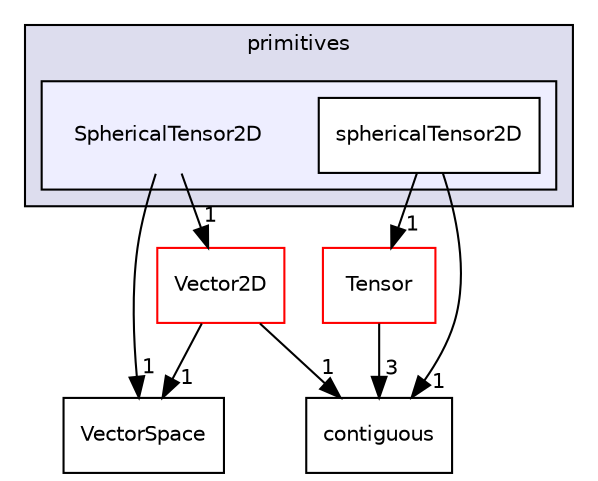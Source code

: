 digraph "src/OpenFOAM/primitives/SphericalTensor2D" {
  bgcolor=transparent;
  compound=true
  node [ fontsize="10", fontname="Helvetica"];
  edge [ labelfontsize="10", labelfontname="Helvetica"];
  subgraph clusterdir_3e50f45338116b169052b428016851aa {
    graph [ bgcolor="#ddddee", pencolor="black", label="primitives" fontname="Helvetica", fontsize="10", URL="dir_3e50f45338116b169052b428016851aa.html"]
  subgraph clusterdir_03cbbdc57deccee747de3682b626c91e {
    graph [ bgcolor="#eeeeff", pencolor="black", label="" URL="dir_03cbbdc57deccee747de3682b626c91e.html"];
    dir_03cbbdc57deccee747de3682b626c91e [shape=plaintext label="SphericalTensor2D"];
    dir_52e85f544df0d6ba69e1fc494c7299af [shape=box label="sphericalTensor2D" color="black" fillcolor="white" style="filled" URL="dir_52e85f544df0d6ba69e1fc494c7299af.html"];
  }
  }
  dir_15da0e2a135f43ffeb4645c968ce8ac7 [shape=box label="Tensor" color="red" URL="dir_15da0e2a135f43ffeb4645c968ce8ac7.html"];
  dir_67e43ffa00fdb90d8ab20f3d61175616 [shape=box label="VectorSpace" URL="dir_67e43ffa00fdb90d8ab20f3d61175616.html"];
  dir_974ac155d7c04ce7d59446545c00b04b [shape=box label="Vector2D" color="red" URL="dir_974ac155d7c04ce7d59446545c00b04b.html"];
  dir_1b29830830533868fb04f0e807b2ad78 [shape=box label="contiguous" URL="dir_1b29830830533868fb04f0e807b2ad78.html"];
  dir_52e85f544df0d6ba69e1fc494c7299af->dir_15da0e2a135f43ffeb4645c968ce8ac7 [headlabel="1", labeldistance=1.5 headhref="dir_002456_002472.html"];
  dir_52e85f544df0d6ba69e1fc494c7299af->dir_1b29830830533868fb04f0e807b2ad78 [headlabel="1", labeldistance=1.5 headhref="dir_002456_002389.html"];
  dir_15da0e2a135f43ffeb4645c968ce8ac7->dir_1b29830830533868fb04f0e807b2ad78 [headlabel="3", labeldistance=1.5 headhref="dir_002472_002389.html"];
  dir_03cbbdc57deccee747de3682b626c91e->dir_67e43ffa00fdb90d8ab20f3d61175616 [headlabel="1", labeldistance=1.5 headhref="dir_002455_002490.html"];
  dir_03cbbdc57deccee747de3682b626c91e->dir_974ac155d7c04ce7d59446545c00b04b [headlabel="1", labeldistance=1.5 headhref="dir_002455_002488.html"];
  dir_974ac155d7c04ce7d59446545c00b04b->dir_67e43ffa00fdb90d8ab20f3d61175616 [headlabel="1", labeldistance=1.5 headhref="dir_002488_002490.html"];
  dir_974ac155d7c04ce7d59446545c00b04b->dir_1b29830830533868fb04f0e807b2ad78 [headlabel="1", labeldistance=1.5 headhref="dir_002488_002389.html"];
}
